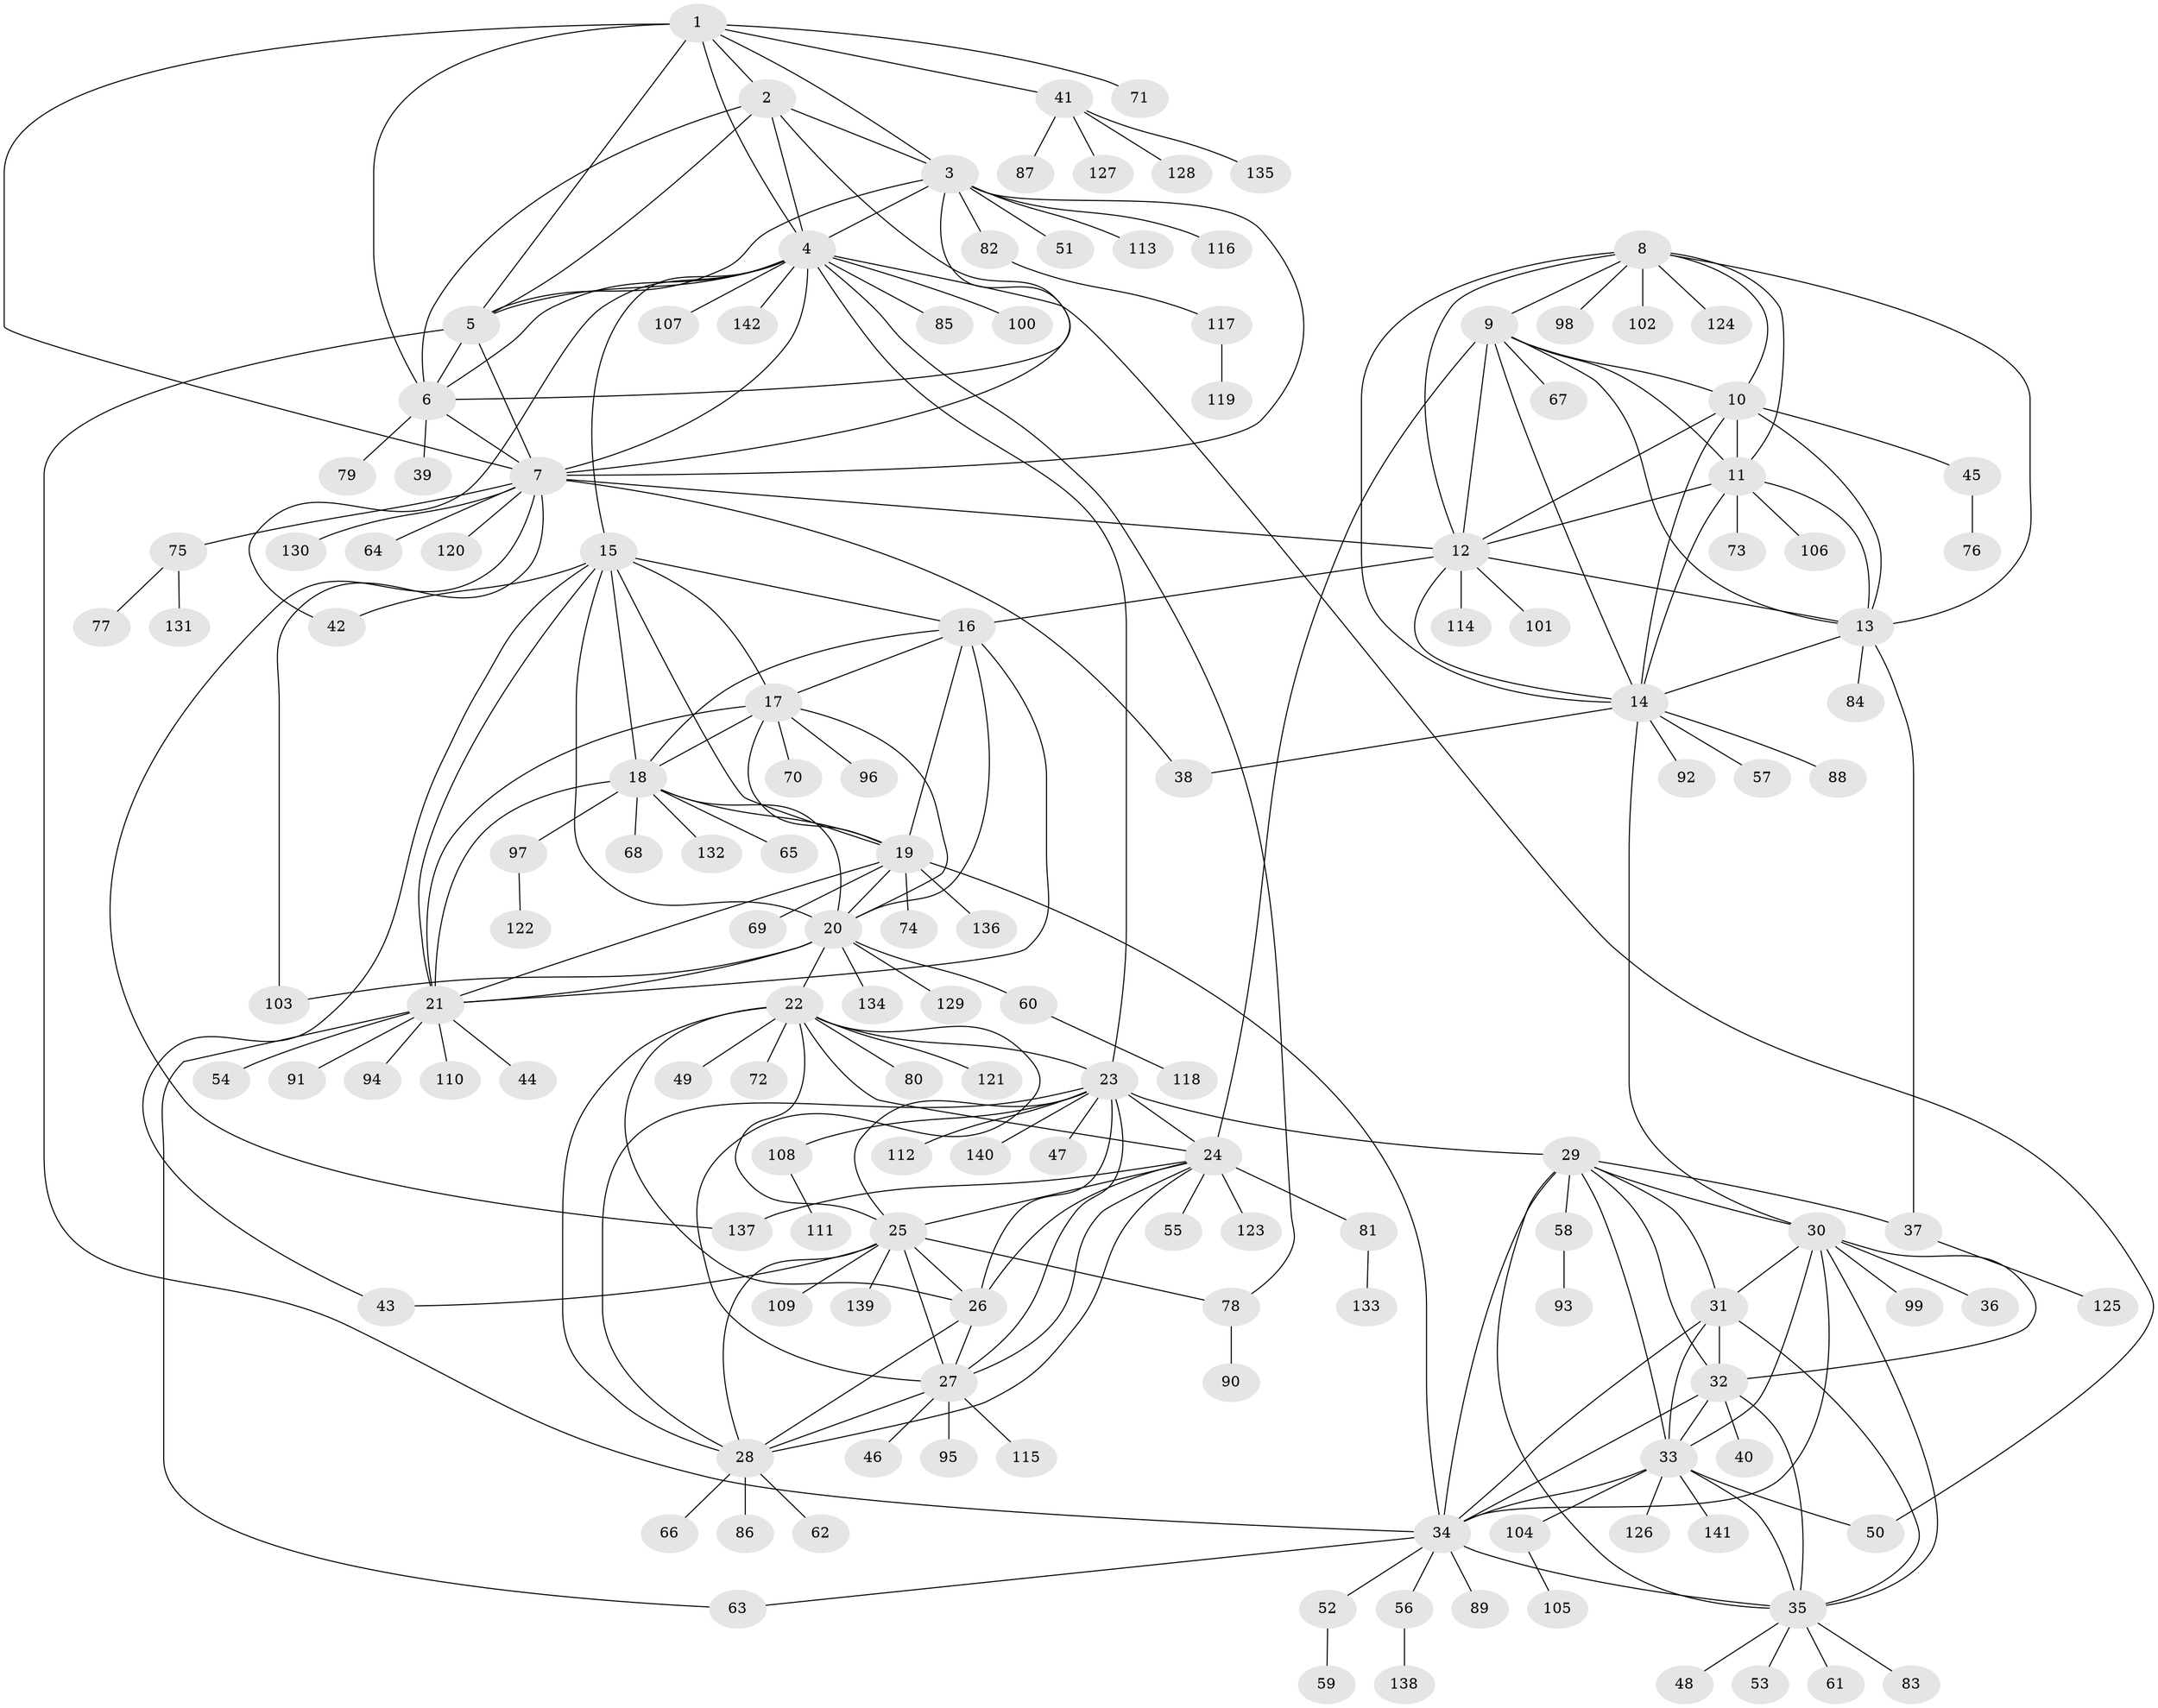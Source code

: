 // coarse degree distribution, {9: 0.017699115044247787, 5: 0.02654867256637168, 8: 0.04424778761061947, 13: 0.017699115044247787, 6: 0.02654867256637168, 12: 0.017699115044247787, 7: 0.017699115044247787, 11: 0.02654867256637168, 10: 0.008849557522123894, 4: 0.017699115044247787, 1: 0.6814159292035398, 2: 0.08849557522123894, 3: 0.008849557522123894}
// Generated by graph-tools (version 1.1) at 2025/52/02/27/25 19:52:17]
// undirected, 142 vertices, 231 edges
graph export_dot {
graph [start="1"]
  node [color=gray90,style=filled];
  1;
  2;
  3;
  4;
  5;
  6;
  7;
  8;
  9;
  10;
  11;
  12;
  13;
  14;
  15;
  16;
  17;
  18;
  19;
  20;
  21;
  22;
  23;
  24;
  25;
  26;
  27;
  28;
  29;
  30;
  31;
  32;
  33;
  34;
  35;
  36;
  37;
  38;
  39;
  40;
  41;
  42;
  43;
  44;
  45;
  46;
  47;
  48;
  49;
  50;
  51;
  52;
  53;
  54;
  55;
  56;
  57;
  58;
  59;
  60;
  61;
  62;
  63;
  64;
  65;
  66;
  67;
  68;
  69;
  70;
  71;
  72;
  73;
  74;
  75;
  76;
  77;
  78;
  79;
  80;
  81;
  82;
  83;
  84;
  85;
  86;
  87;
  88;
  89;
  90;
  91;
  92;
  93;
  94;
  95;
  96;
  97;
  98;
  99;
  100;
  101;
  102;
  103;
  104;
  105;
  106;
  107;
  108;
  109;
  110;
  111;
  112;
  113;
  114;
  115;
  116;
  117;
  118;
  119;
  120;
  121;
  122;
  123;
  124;
  125;
  126;
  127;
  128;
  129;
  130;
  131;
  132;
  133;
  134;
  135;
  136;
  137;
  138;
  139;
  140;
  141;
  142;
  1 -- 2;
  1 -- 3;
  1 -- 4;
  1 -- 5;
  1 -- 6;
  1 -- 7;
  1 -- 41;
  1 -- 71;
  2 -- 3;
  2 -- 4;
  2 -- 5;
  2 -- 6;
  2 -- 7;
  3 -- 4;
  3 -- 5;
  3 -- 6;
  3 -- 7;
  3 -- 51;
  3 -- 82;
  3 -- 113;
  3 -- 116;
  4 -- 5;
  4 -- 6;
  4 -- 7;
  4 -- 15;
  4 -- 23;
  4 -- 42;
  4 -- 50;
  4 -- 78;
  4 -- 85;
  4 -- 100;
  4 -- 107;
  4 -- 142;
  5 -- 6;
  5 -- 7;
  5 -- 34;
  6 -- 7;
  6 -- 39;
  6 -- 79;
  7 -- 12;
  7 -- 38;
  7 -- 64;
  7 -- 75;
  7 -- 103;
  7 -- 120;
  7 -- 130;
  7 -- 137;
  8 -- 9;
  8 -- 10;
  8 -- 11;
  8 -- 12;
  8 -- 13;
  8 -- 14;
  8 -- 98;
  8 -- 102;
  8 -- 124;
  9 -- 10;
  9 -- 11;
  9 -- 12;
  9 -- 13;
  9 -- 14;
  9 -- 24;
  9 -- 67;
  10 -- 11;
  10 -- 12;
  10 -- 13;
  10 -- 14;
  10 -- 45;
  11 -- 12;
  11 -- 13;
  11 -- 14;
  11 -- 73;
  11 -- 106;
  12 -- 13;
  12 -- 14;
  12 -- 16;
  12 -- 101;
  12 -- 114;
  13 -- 14;
  13 -- 37;
  13 -- 84;
  14 -- 30;
  14 -- 38;
  14 -- 57;
  14 -- 88;
  14 -- 92;
  15 -- 16;
  15 -- 17;
  15 -- 18;
  15 -- 19;
  15 -- 20;
  15 -- 21;
  15 -- 42;
  15 -- 43;
  16 -- 17;
  16 -- 18;
  16 -- 19;
  16 -- 20;
  16 -- 21;
  17 -- 18;
  17 -- 19;
  17 -- 20;
  17 -- 21;
  17 -- 70;
  17 -- 96;
  18 -- 19;
  18 -- 20;
  18 -- 21;
  18 -- 65;
  18 -- 68;
  18 -- 97;
  18 -- 132;
  19 -- 20;
  19 -- 21;
  19 -- 34;
  19 -- 69;
  19 -- 74;
  19 -- 136;
  20 -- 21;
  20 -- 22;
  20 -- 60;
  20 -- 103;
  20 -- 129;
  20 -- 134;
  21 -- 44;
  21 -- 54;
  21 -- 63;
  21 -- 91;
  21 -- 94;
  21 -- 110;
  22 -- 23;
  22 -- 24;
  22 -- 25;
  22 -- 26;
  22 -- 27;
  22 -- 28;
  22 -- 49;
  22 -- 72;
  22 -- 80;
  22 -- 121;
  23 -- 24;
  23 -- 25;
  23 -- 26;
  23 -- 27;
  23 -- 28;
  23 -- 29;
  23 -- 47;
  23 -- 108;
  23 -- 112;
  23 -- 140;
  24 -- 25;
  24 -- 26;
  24 -- 27;
  24 -- 28;
  24 -- 55;
  24 -- 81;
  24 -- 123;
  24 -- 137;
  25 -- 26;
  25 -- 27;
  25 -- 28;
  25 -- 43;
  25 -- 78;
  25 -- 109;
  25 -- 139;
  26 -- 27;
  26 -- 28;
  27 -- 28;
  27 -- 46;
  27 -- 95;
  27 -- 115;
  28 -- 62;
  28 -- 66;
  28 -- 86;
  29 -- 30;
  29 -- 31;
  29 -- 32;
  29 -- 33;
  29 -- 34;
  29 -- 35;
  29 -- 37;
  29 -- 58;
  30 -- 31;
  30 -- 32;
  30 -- 33;
  30 -- 34;
  30 -- 35;
  30 -- 36;
  30 -- 99;
  31 -- 32;
  31 -- 33;
  31 -- 34;
  31 -- 35;
  32 -- 33;
  32 -- 34;
  32 -- 35;
  32 -- 40;
  33 -- 34;
  33 -- 35;
  33 -- 50;
  33 -- 104;
  33 -- 126;
  33 -- 141;
  34 -- 35;
  34 -- 52;
  34 -- 56;
  34 -- 63;
  34 -- 89;
  35 -- 48;
  35 -- 53;
  35 -- 61;
  35 -- 83;
  37 -- 125;
  41 -- 87;
  41 -- 127;
  41 -- 128;
  41 -- 135;
  45 -- 76;
  52 -- 59;
  56 -- 138;
  58 -- 93;
  60 -- 118;
  75 -- 77;
  75 -- 131;
  78 -- 90;
  81 -- 133;
  82 -- 117;
  97 -- 122;
  104 -- 105;
  108 -- 111;
  117 -- 119;
}
